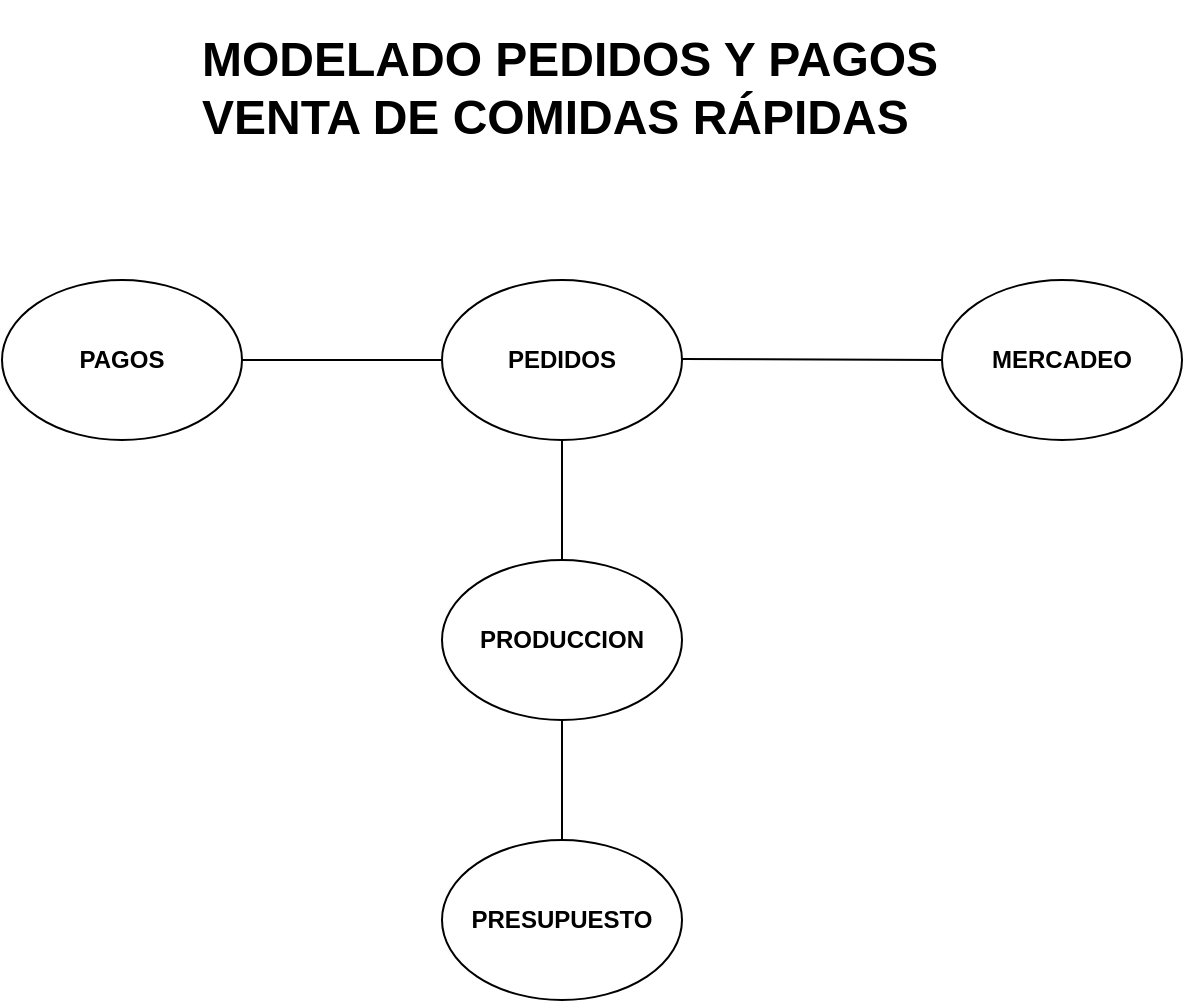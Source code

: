 <mxfile version="20.2.3" type="device"><diagram id="lmDFK9GYwIJyTd1q7HWo" name="Página-1"><mxGraphModel dx="868" dy="1372" grid="1" gridSize="10" guides="1" tooltips="1" connect="1" arrows="1" fold="1" page="1" pageScale="1" pageWidth="1169" pageHeight="827" math="0" shadow="0"><root><mxCell id="0"/><mxCell id="1" parent="0"/><mxCell id="AAEg0Kf_y7s2sxixBn5x-1" value="&lt;b&gt;PAGOS&lt;/b&gt;" style="ellipse;whiteSpace=wrap;html=1;" vertex="1" parent="1"><mxGeometry x="90" y="-670" width="120" height="80" as="geometry"/></mxCell><mxCell id="AAEg0Kf_y7s2sxixBn5x-2" value="&lt;b&gt;PEDIDOS&lt;/b&gt;" style="ellipse;whiteSpace=wrap;html=1;" vertex="1" parent="1"><mxGeometry x="310" y="-670" width="120" height="80" as="geometry"/></mxCell><mxCell id="AAEg0Kf_y7s2sxixBn5x-3" value="&lt;b&gt;MERCADEO&lt;/b&gt;" style="ellipse;whiteSpace=wrap;html=1;" vertex="1" parent="1"><mxGeometry x="560" y="-670" width="120" height="80" as="geometry"/></mxCell><mxCell id="AAEg0Kf_y7s2sxixBn5x-4" value="&lt;b&gt;PRODUCCION&lt;/b&gt;" style="ellipse;whiteSpace=wrap;html=1;" vertex="1" parent="1"><mxGeometry x="310" y="-530" width="120" height="80" as="geometry"/></mxCell><mxCell id="AAEg0Kf_y7s2sxixBn5x-5" value="&lt;b&gt;PRESUPUESTO&lt;/b&gt;" style="ellipse;whiteSpace=wrap;html=1;" vertex="1" parent="1"><mxGeometry x="310" y="-390" width="120" height="80" as="geometry"/></mxCell><mxCell id="AAEg0Kf_y7s2sxixBn5x-6" value="&lt;h1&gt;MODELADO PEDIDOS Y PAGOS&amp;nbsp; VENTA DE COMIDAS RÁPIDAS&lt;br&gt;&lt;/h1&gt;" style="text;html=1;strokeColor=none;fillColor=none;spacing=5;spacingTop=-20;whiteSpace=wrap;overflow=hidden;rounded=0;" vertex="1" parent="1"><mxGeometry x="185" y="-800" width="430" height="80" as="geometry"/></mxCell><mxCell id="AAEg0Kf_y7s2sxixBn5x-7" value="" style="endArrow=none;html=1;rounded=0;entryX=0;entryY=0.5;entryDx=0;entryDy=0;exitX=1;exitY=0.5;exitDx=0;exitDy=0;" edge="1" parent="1" source="AAEg0Kf_y7s2sxixBn5x-1" target="AAEg0Kf_y7s2sxixBn5x-2"><mxGeometry width="50" height="50" relative="1" as="geometry"><mxPoint x="210" y="-620" as="sourcePoint"/><mxPoint x="260" y="-670" as="targetPoint"/></mxGeometry></mxCell><mxCell id="AAEg0Kf_y7s2sxixBn5x-8" value="" style="endArrow=none;html=1;rounded=0;entryX=0;entryY=0.5;entryDx=0;entryDy=0;" edge="1" parent="1" target="AAEg0Kf_y7s2sxixBn5x-3"><mxGeometry width="50" height="50" relative="1" as="geometry"><mxPoint x="430" y="-630.5" as="sourcePoint"/><mxPoint x="510" y="-630.5" as="targetPoint"/></mxGeometry></mxCell><mxCell id="AAEg0Kf_y7s2sxixBn5x-9" value="" style="endArrow=none;html=1;rounded=0;entryX=0.5;entryY=1;entryDx=0;entryDy=0;" edge="1" parent="1" target="AAEg0Kf_y7s2sxixBn5x-2"><mxGeometry width="50" height="50" relative="1" as="geometry"><mxPoint x="370" y="-530" as="sourcePoint"/><mxPoint x="420" y="-580" as="targetPoint"/></mxGeometry></mxCell><mxCell id="AAEg0Kf_y7s2sxixBn5x-11" value="" style="endArrow=none;html=1;rounded=0;exitX=0.5;exitY=0;exitDx=0;exitDy=0;entryX=0.5;entryY=1;entryDx=0;entryDy=0;" edge="1" parent="1" source="AAEg0Kf_y7s2sxixBn5x-5" target="AAEg0Kf_y7s2sxixBn5x-4"><mxGeometry width="50" height="50" relative="1" as="geometry"><mxPoint x="470" y="-350" as="sourcePoint"/><mxPoint x="520" y="-400" as="targetPoint"/></mxGeometry></mxCell></root></mxGraphModel></diagram></mxfile>